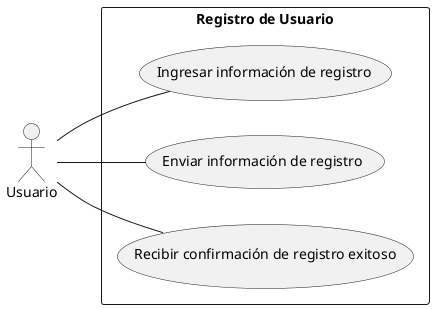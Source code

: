 @startuml
left to right direction
actor Usuario as u
rectangle "Registro de Usuario" as register {
  u -- (Ingresar información de registro)
  u -- (Enviar información de registro)
  (Recibir confirmación de registro exitoso) -- u
}
@enduml